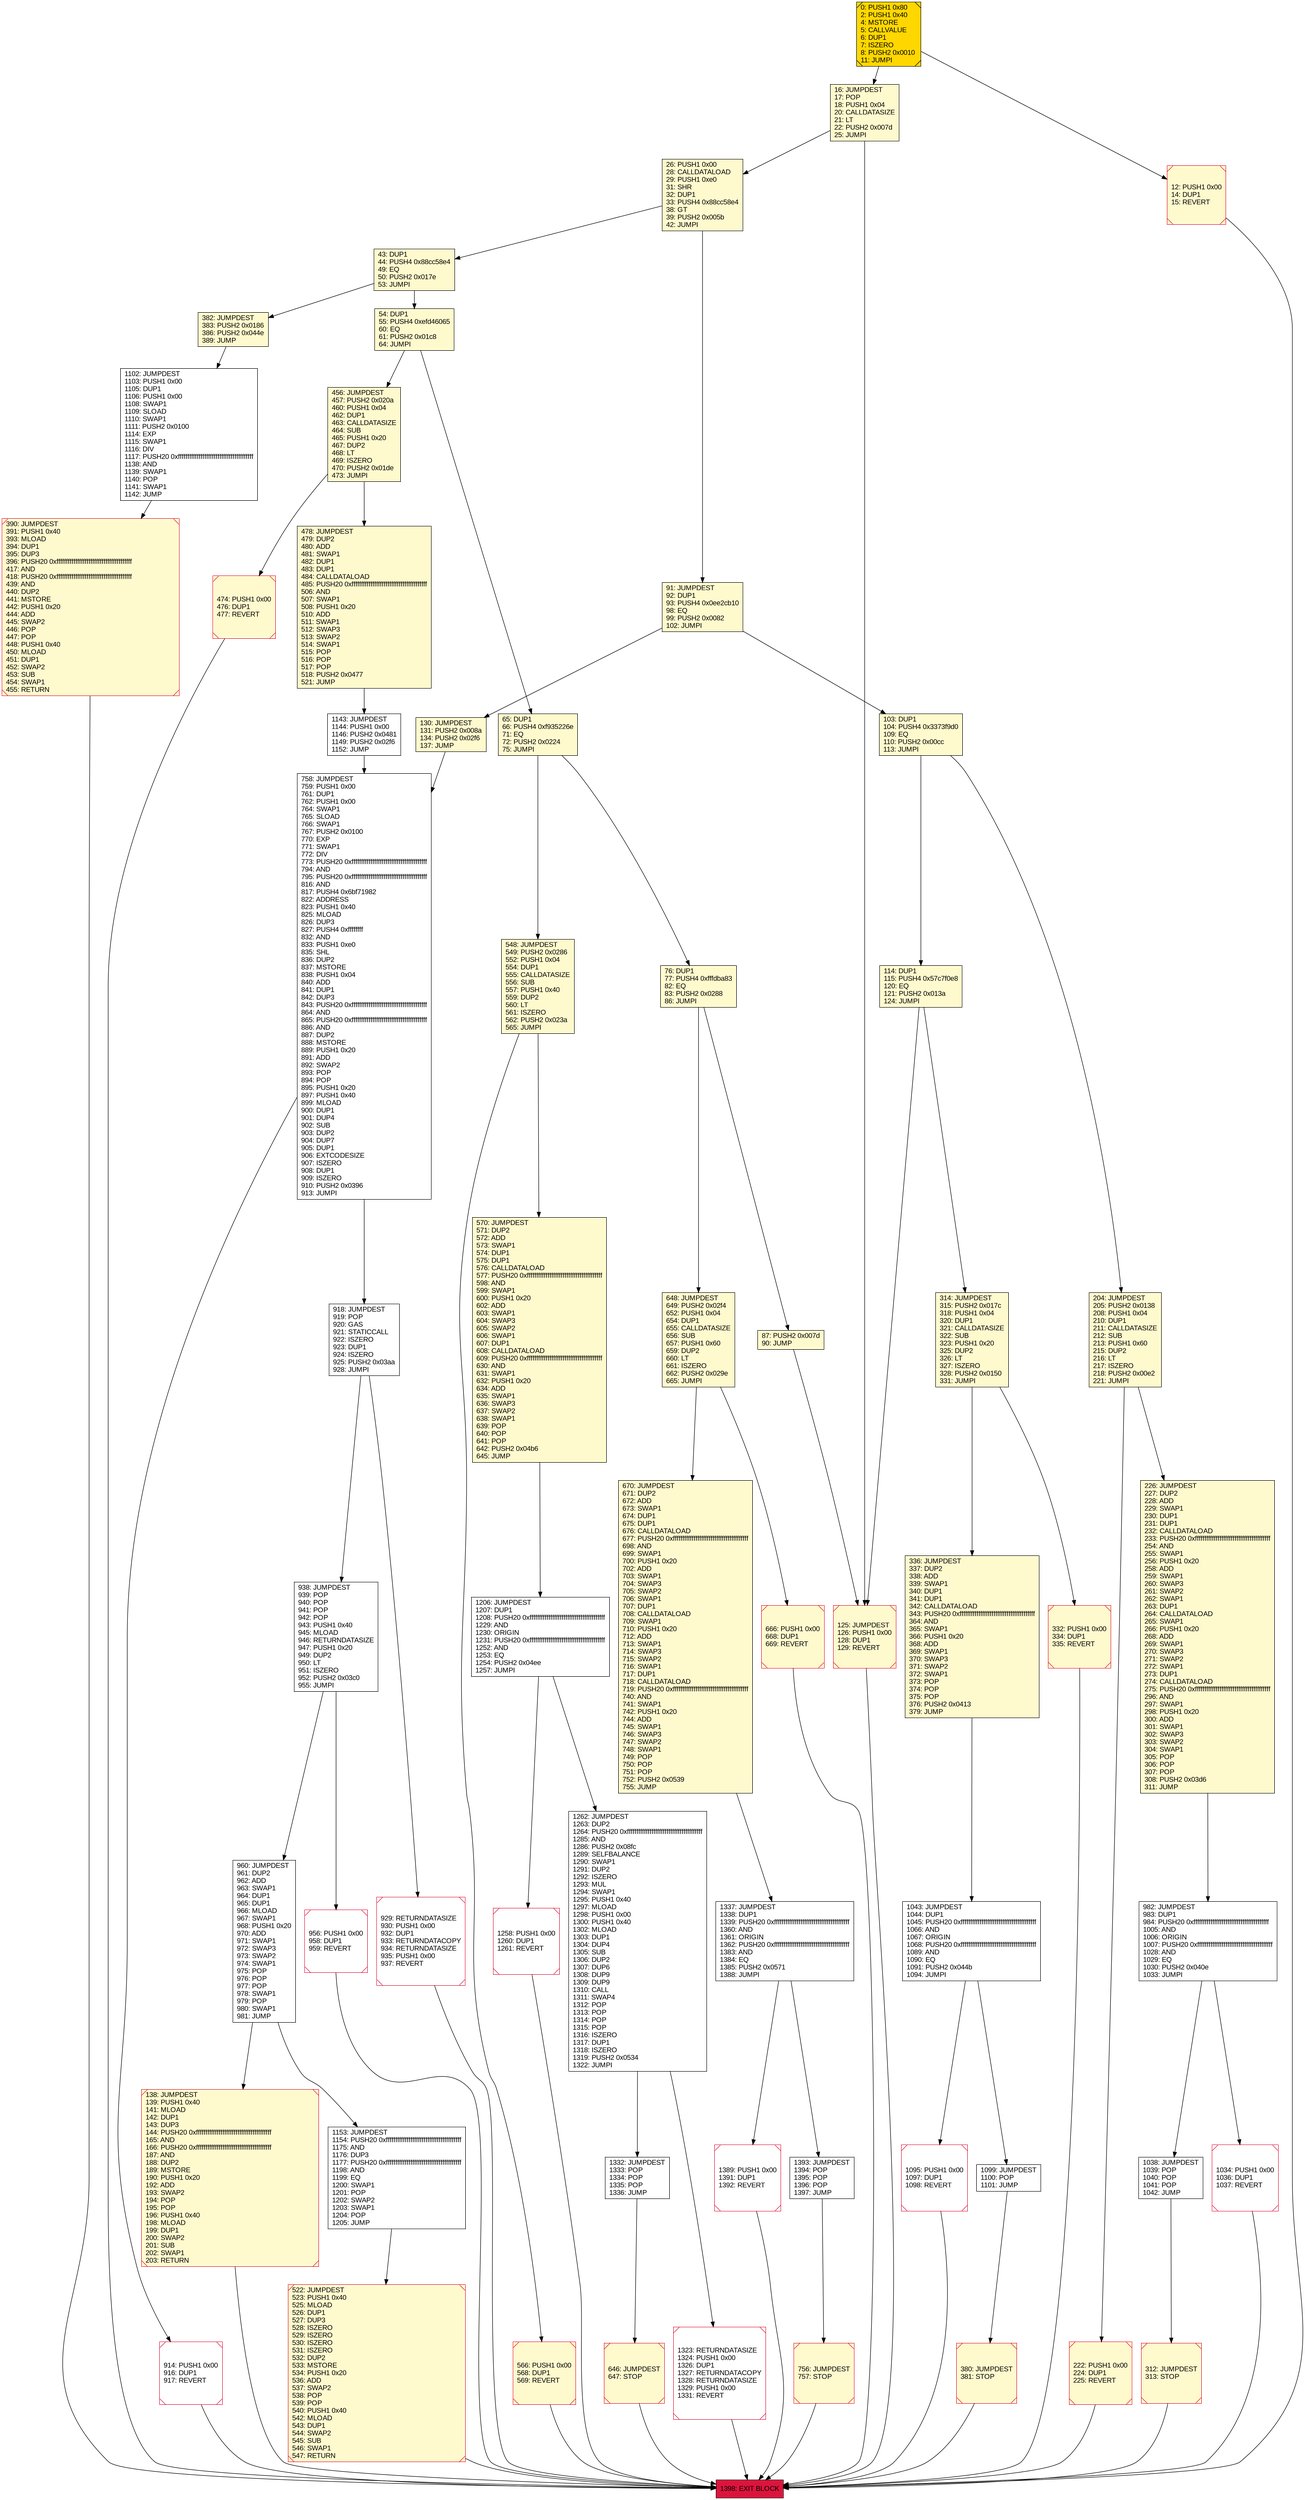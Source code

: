 digraph G {
bgcolor=transparent rankdir=UD;
node [shape=box style=filled color=black fillcolor=white fontname=arial fontcolor=black];
570 [label="570: JUMPDEST\l571: DUP2\l572: ADD\l573: SWAP1\l574: DUP1\l575: DUP1\l576: CALLDATALOAD\l577: PUSH20 0xffffffffffffffffffffffffffffffffffffffff\l598: AND\l599: SWAP1\l600: PUSH1 0x20\l602: ADD\l603: SWAP1\l604: SWAP3\l605: SWAP2\l606: SWAP1\l607: DUP1\l608: CALLDATALOAD\l609: PUSH20 0xffffffffffffffffffffffffffffffffffffffff\l630: AND\l631: SWAP1\l632: PUSH1 0x20\l634: ADD\l635: SWAP1\l636: SWAP3\l637: SWAP2\l638: SWAP1\l639: POP\l640: POP\l641: POP\l642: PUSH2 0x04b6\l645: JUMP\l" fillcolor=lemonchiffon ];
76 [label="76: DUP1\l77: PUSH4 0xfffdba83\l82: EQ\l83: PUSH2 0x0288\l86: JUMPI\l" fillcolor=lemonchiffon ];
87 [label="87: PUSH2 0x007d\l90: JUMP\l" fillcolor=lemonchiffon ];
982 [label="982: JUMPDEST\l983: DUP1\l984: PUSH20 0xffffffffffffffffffffffffffffffffffffffff\l1005: AND\l1006: ORIGIN\l1007: PUSH20 0xffffffffffffffffffffffffffffffffffffffff\l1028: AND\l1029: EQ\l1030: PUSH2 0x040e\l1033: JUMPI\l" ];
204 [label="204: JUMPDEST\l205: PUSH2 0x0138\l208: PUSH1 0x04\l210: DUP1\l211: CALLDATASIZE\l212: SUB\l213: PUSH1 0x60\l215: DUP2\l216: LT\l217: ISZERO\l218: PUSH2 0x00e2\l221: JUMPI\l" fillcolor=lemonchiffon ];
1393 [label="1393: JUMPDEST\l1394: POP\l1395: POP\l1396: POP\l1397: JUMP\l" ];
226 [label="226: JUMPDEST\l227: DUP2\l228: ADD\l229: SWAP1\l230: DUP1\l231: DUP1\l232: CALLDATALOAD\l233: PUSH20 0xffffffffffffffffffffffffffffffffffffffff\l254: AND\l255: SWAP1\l256: PUSH1 0x20\l258: ADD\l259: SWAP1\l260: SWAP3\l261: SWAP2\l262: SWAP1\l263: DUP1\l264: CALLDATALOAD\l265: SWAP1\l266: PUSH1 0x20\l268: ADD\l269: SWAP1\l270: SWAP3\l271: SWAP2\l272: SWAP1\l273: DUP1\l274: CALLDATALOAD\l275: PUSH20 0xffffffffffffffffffffffffffffffffffffffff\l296: AND\l297: SWAP1\l298: PUSH1 0x20\l300: ADD\l301: SWAP1\l302: SWAP3\l303: SWAP2\l304: SWAP1\l305: POP\l306: POP\l307: POP\l308: PUSH2 0x03d6\l311: JUMP\l" fillcolor=lemonchiffon ];
91 [label="91: JUMPDEST\l92: DUP1\l93: PUSH4 0x0ee2cb10\l98: EQ\l99: PUSH2 0x0082\l102: JUMPI\l" fillcolor=lemonchiffon ];
646 [label="646: JUMPDEST\l647: STOP\l" fillcolor=lemonchiffon shape=Msquare color=crimson ];
336 [label="336: JUMPDEST\l337: DUP2\l338: ADD\l339: SWAP1\l340: DUP1\l341: DUP1\l342: CALLDATALOAD\l343: PUSH20 0xffffffffffffffffffffffffffffffffffffffff\l364: AND\l365: SWAP1\l366: PUSH1 0x20\l368: ADD\l369: SWAP1\l370: SWAP3\l371: SWAP2\l372: SWAP1\l373: POP\l374: POP\l375: POP\l376: PUSH2 0x0413\l379: JUMP\l" fillcolor=lemonchiffon ];
566 [label="566: PUSH1 0x00\l568: DUP1\l569: REVERT\l" fillcolor=lemonchiffon shape=Msquare color=crimson ];
0 [label="0: PUSH1 0x80\l2: PUSH1 0x40\l4: MSTORE\l5: CALLVALUE\l6: DUP1\l7: ISZERO\l8: PUSH2 0x0010\l11: JUMPI\l" fillcolor=lemonchiffon shape=Msquare fillcolor=gold ];
670 [label="670: JUMPDEST\l671: DUP2\l672: ADD\l673: SWAP1\l674: DUP1\l675: DUP1\l676: CALLDATALOAD\l677: PUSH20 0xffffffffffffffffffffffffffffffffffffffff\l698: AND\l699: SWAP1\l700: PUSH1 0x20\l702: ADD\l703: SWAP1\l704: SWAP3\l705: SWAP2\l706: SWAP1\l707: DUP1\l708: CALLDATALOAD\l709: SWAP1\l710: PUSH1 0x20\l712: ADD\l713: SWAP1\l714: SWAP3\l715: SWAP2\l716: SWAP1\l717: DUP1\l718: CALLDATALOAD\l719: PUSH20 0xffffffffffffffffffffffffffffffffffffffff\l740: AND\l741: SWAP1\l742: PUSH1 0x20\l744: ADD\l745: SWAP1\l746: SWAP3\l747: SWAP2\l748: SWAP1\l749: POP\l750: POP\l751: POP\l752: PUSH2 0x0539\l755: JUMP\l" fillcolor=lemonchiffon ];
1043 [label="1043: JUMPDEST\l1044: DUP1\l1045: PUSH20 0xffffffffffffffffffffffffffffffffffffffff\l1066: AND\l1067: ORIGIN\l1068: PUSH20 0xffffffffffffffffffffffffffffffffffffffff\l1089: AND\l1090: EQ\l1091: PUSH2 0x044b\l1094: JUMPI\l" ];
1206 [label="1206: JUMPDEST\l1207: DUP1\l1208: PUSH20 0xffffffffffffffffffffffffffffffffffffffff\l1229: AND\l1230: ORIGIN\l1231: PUSH20 0xffffffffffffffffffffffffffffffffffffffff\l1252: AND\l1253: EQ\l1254: PUSH2 0x04ee\l1257: JUMPI\l" ];
956 [label="956: PUSH1 0x00\l958: DUP1\l959: REVERT\l" shape=Msquare color=crimson ];
16 [label="16: JUMPDEST\l17: POP\l18: PUSH1 0x04\l20: CALLDATASIZE\l21: LT\l22: PUSH2 0x007d\l25: JUMPI\l" fillcolor=lemonchiffon ];
54 [label="54: DUP1\l55: PUSH4 0xefd46065\l60: EQ\l61: PUSH2 0x01c8\l64: JUMPI\l" fillcolor=lemonchiffon ];
938 [label="938: JUMPDEST\l939: POP\l940: POP\l941: POP\l942: POP\l943: PUSH1 0x40\l945: MLOAD\l946: RETURNDATASIZE\l947: PUSH1 0x20\l949: DUP2\l950: LT\l951: ISZERO\l952: PUSH2 0x03c0\l955: JUMPI\l" ];
1034 [label="1034: PUSH1 0x00\l1036: DUP1\l1037: REVERT\l" shape=Msquare color=crimson ];
114 [label="114: DUP1\l115: PUSH4 0x57c7f0e8\l120: EQ\l121: PUSH2 0x013a\l124: JUMPI\l" fillcolor=lemonchiffon ];
312 [label="312: JUMPDEST\l313: STOP\l" fillcolor=lemonchiffon shape=Msquare color=crimson ];
12 [label="12: PUSH1 0x00\l14: DUP1\l15: REVERT\l" fillcolor=lemonchiffon shape=Msquare color=crimson ];
26 [label="26: PUSH1 0x00\l28: CALLDATALOAD\l29: PUSH1 0xe0\l31: SHR\l32: DUP1\l33: PUSH4 0x88cc58e4\l38: GT\l39: PUSH2 0x005b\l42: JUMPI\l" fillcolor=lemonchiffon ];
1323 [label="1323: RETURNDATASIZE\l1324: PUSH1 0x00\l1326: DUP1\l1327: RETURNDATACOPY\l1328: RETURNDATASIZE\l1329: PUSH1 0x00\l1331: REVERT\l" shape=Msquare color=crimson ];
914 [label="914: PUSH1 0x00\l916: DUP1\l917: REVERT\l" shape=Msquare color=crimson ];
522 [label="522: JUMPDEST\l523: PUSH1 0x40\l525: MLOAD\l526: DUP1\l527: DUP3\l528: ISZERO\l529: ISZERO\l530: ISZERO\l531: ISZERO\l532: DUP2\l533: MSTORE\l534: PUSH1 0x20\l536: ADD\l537: SWAP2\l538: POP\l539: POP\l540: PUSH1 0x40\l542: MLOAD\l543: DUP1\l544: SWAP2\l545: SUB\l546: SWAP1\l547: RETURN\l" fillcolor=lemonchiffon shape=Msquare color=crimson ];
960 [label="960: JUMPDEST\l961: DUP2\l962: ADD\l963: SWAP1\l964: DUP1\l965: DUP1\l966: MLOAD\l967: SWAP1\l968: PUSH1 0x20\l970: ADD\l971: SWAP1\l972: SWAP3\l973: SWAP2\l974: SWAP1\l975: POP\l976: POP\l977: POP\l978: SWAP1\l979: POP\l980: SWAP1\l981: JUMP\l" ];
1262 [label="1262: JUMPDEST\l1263: DUP2\l1264: PUSH20 0xffffffffffffffffffffffffffffffffffffffff\l1285: AND\l1286: PUSH2 0x08fc\l1289: SELFBALANCE\l1290: SWAP1\l1291: DUP2\l1292: ISZERO\l1293: MUL\l1294: SWAP1\l1295: PUSH1 0x40\l1297: MLOAD\l1298: PUSH1 0x00\l1300: PUSH1 0x40\l1302: MLOAD\l1303: DUP1\l1304: DUP4\l1305: SUB\l1306: DUP2\l1307: DUP6\l1308: DUP9\l1309: DUP9\l1310: CALL\l1311: SWAP4\l1312: POP\l1313: POP\l1314: POP\l1315: POP\l1316: ISZERO\l1317: DUP1\l1318: ISZERO\l1319: PUSH2 0x0534\l1322: JUMPI\l" ];
929 [label="929: RETURNDATASIZE\l930: PUSH1 0x00\l932: DUP1\l933: RETURNDATACOPY\l934: RETURNDATASIZE\l935: PUSH1 0x00\l937: REVERT\l" shape=Msquare color=crimson ];
130 [label="130: JUMPDEST\l131: PUSH2 0x008a\l134: PUSH2 0x02f6\l137: JUMP\l" fillcolor=lemonchiffon ];
666 [label="666: PUSH1 0x00\l668: DUP1\l669: REVERT\l" fillcolor=lemonchiffon shape=Msquare color=crimson ];
65 [label="65: DUP1\l66: PUSH4 0xf935226e\l71: EQ\l72: PUSH2 0x0224\l75: JUMPI\l" fillcolor=lemonchiffon ];
1258 [label="1258: PUSH1 0x00\l1260: DUP1\l1261: REVERT\l" shape=Msquare color=crimson ];
758 [label="758: JUMPDEST\l759: PUSH1 0x00\l761: DUP1\l762: PUSH1 0x00\l764: SWAP1\l765: SLOAD\l766: SWAP1\l767: PUSH2 0x0100\l770: EXP\l771: SWAP1\l772: DIV\l773: PUSH20 0xffffffffffffffffffffffffffffffffffffffff\l794: AND\l795: PUSH20 0xffffffffffffffffffffffffffffffffffffffff\l816: AND\l817: PUSH4 0x6bf71982\l822: ADDRESS\l823: PUSH1 0x40\l825: MLOAD\l826: DUP3\l827: PUSH4 0xffffffff\l832: AND\l833: PUSH1 0xe0\l835: SHL\l836: DUP2\l837: MSTORE\l838: PUSH1 0x04\l840: ADD\l841: DUP1\l842: DUP3\l843: PUSH20 0xffffffffffffffffffffffffffffffffffffffff\l864: AND\l865: PUSH20 0xffffffffffffffffffffffffffffffffffffffff\l886: AND\l887: DUP2\l888: MSTORE\l889: PUSH1 0x20\l891: ADD\l892: SWAP2\l893: POP\l894: POP\l895: PUSH1 0x20\l897: PUSH1 0x40\l899: MLOAD\l900: DUP1\l901: DUP4\l902: SUB\l903: DUP2\l904: DUP7\l905: DUP1\l906: EXTCODESIZE\l907: ISZERO\l908: DUP1\l909: ISZERO\l910: PUSH2 0x0396\l913: JUMPI\l" ];
1389 [label="1389: PUSH1 0x00\l1391: DUP1\l1392: REVERT\l" shape=Msquare color=crimson ];
1143 [label="1143: JUMPDEST\l1144: PUSH1 0x00\l1146: PUSH2 0x0481\l1149: PUSH2 0x02f6\l1152: JUMP\l" ];
456 [label="456: JUMPDEST\l457: PUSH2 0x020a\l460: PUSH1 0x04\l462: DUP1\l463: CALLDATASIZE\l464: SUB\l465: PUSH1 0x20\l467: DUP2\l468: LT\l469: ISZERO\l470: PUSH2 0x01de\l473: JUMPI\l" fillcolor=lemonchiffon ];
390 [label="390: JUMPDEST\l391: PUSH1 0x40\l393: MLOAD\l394: DUP1\l395: DUP3\l396: PUSH20 0xffffffffffffffffffffffffffffffffffffffff\l417: AND\l418: PUSH20 0xffffffffffffffffffffffffffffffffffffffff\l439: AND\l440: DUP2\l441: MSTORE\l442: PUSH1 0x20\l444: ADD\l445: SWAP2\l446: POP\l447: POP\l448: PUSH1 0x40\l450: MLOAD\l451: DUP1\l452: SWAP2\l453: SUB\l454: SWAP1\l455: RETURN\l" fillcolor=lemonchiffon shape=Msquare color=crimson ];
1153 [label="1153: JUMPDEST\l1154: PUSH20 0xffffffffffffffffffffffffffffffffffffffff\l1175: AND\l1176: DUP3\l1177: PUSH20 0xffffffffffffffffffffffffffffffffffffffff\l1198: AND\l1199: EQ\l1200: SWAP1\l1201: POP\l1202: SWAP2\l1203: SWAP1\l1204: POP\l1205: JUMP\l" ];
1332 [label="1332: JUMPDEST\l1333: POP\l1334: POP\l1335: POP\l1336: JUMP\l" ];
138 [label="138: JUMPDEST\l139: PUSH1 0x40\l141: MLOAD\l142: DUP1\l143: DUP3\l144: PUSH20 0xffffffffffffffffffffffffffffffffffffffff\l165: AND\l166: PUSH20 0xffffffffffffffffffffffffffffffffffffffff\l187: AND\l188: DUP2\l189: MSTORE\l190: PUSH1 0x20\l192: ADD\l193: SWAP2\l194: POP\l195: POP\l196: PUSH1 0x40\l198: MLOAD\l199: DUP1\l200: SWAP2\l201: SUB\l202: SWAP1\l203: RETURN\l" fillcolor=lemonchiffon shape=Msquare color=crimson ];
1102 [label="1102: JUMPDEST\l1103: PUSH1 0x00\l1105: DUP1\l1106: PUSH1 0x00\l1108: SWAP1\l1109: SLOAD\l1110: SWAP1\l1111: PUSH2 0x0100\l1114: EXP\l1115: SWAP1\l1116: DIV\l1117: PUSH20 0xffffffffffffffffffffffffffffffffffffffff\l1138: AND\l1139: SWAP1\l1140: POP\l1141: SWAP1\l1142: JUMP\l" ];
478 [label="478: JUMPDEST\l479: DUP2\l480: ADD\l481: SWAP1\l482: DUP1\l483: DUP1\l484: CALLDATALOAD\l485: PUSH20 0xffffffffffffffffffffffffffffffffffffffff\l506: AND\l507: SWAP1\l508: PUSH1 0x20\l510: ADD\l511: SWAP1\l512: SWAP3\l513: SWAP2\l514: SWAP1\l515: POP\l516: POP\l517: POP\l518: PUSH2 0x0477\l521: JUMP\l" fillcolor=lemonchiffon ];
1337 [label="1337: JUMPDEST\l1338: DUP1\l1339: PUSH20 0xffffffffffffffffffffffffffffffffffffffff\l1360: AND\l1361: ORIGIN\l1362: PUSH20 0xffffffffffffffffffffffffffffffffffffffff\l1383: AND\l1384: EQ\l1385: PUSH2 0x0571\l1388: JUMPI\l" ];
103 [label="103: DUP1\l104: PUSH4 0x3373f9d0\l109: EQ\l110: PUSH2 0x00cc\l113: JUMPI\l" fillcolor=lemonchiffon ];
648 [label="648: JUMPDEST\l649: PUSH2 0x02f4\l652: PUSH1 0x04\l654: DUP1\l655: CALLDATASIZE\l656: SUB\l657: PUSH1 0x60\l659: DUP2\l660: LT\l661: ISZERO\l662: PUSH2 0x029e\l665: JUMPI\l" fillcolor=lemonchiffon ];
756 [label="756: JUMPDEST\l757: STOP\l" fillcolor=lemonchiffon shape=Msquare color=crimson ];
1095 [label="1095: PUSH1 0x00\l1097: DUP1\l1098: REVERT\l" shape=Msquare color=crimson ];
380 [label="380: JUMPDEST\l381: STOP\l" fillcolor=lemonchiffon shape=Msquare color=crimson ];
314 [label="314: JUMPDEST\l315: PUSH2 0x017c\l318: PUSH1 0x04\l320: DUP1\l321: CALLDATASIZE\l322: SUB\l323: PUSH1 0x20\l325: DUP2\l326: LT\l327: ISZERO\l328: PUSH2 0x0150\l331: JUMPI\l" fillcolor=lemonchiffon ];
548 [label="548: JUMPDEST\l549: PUSH2 0x0286\l552: PUSH1 0x04\l554: DUP1\l555: CALLDATASIZE\l556: SUB\l557: PUSH1 0x40\l559: DUP2\l560: LT\l561: ISZERO\l562: PUSH2 0x023a\l565: JUMPI\l" fillcolor=lemonchiffon ];
1099 [label="1099: JUMPDEST\l1100: POP\l1101: JUMP\l" ];
332 [label="332: PUSH1 0x00\l334: DUP1\l335: REVERT\l" fillcolor=lemonchiffon shape=Msquare color=crimson ];
43 [label="43: DUP1\l44: PUSH4 0x88cc58e4\l49: EQ\l50: PUSH2 0x017e\l53: JUMPI\l" fillcolor=lemonchiffon ];
1038 [label="1038: JUMPDEST\l1039: POP\l1040: POP\l1041: POP\l1042: JUMP\l" ];
382 [label="382: JUMPDEST\l383: PUSH2 0x0186\l386: PUSH2 0x044e\l389: JUMP\l" fillcolor=lemonchiffon ];
1398 [label="1398: EXIT BLOCK\l" fillcolor=crimson ];
125 [label="125: JUMPDEST\l126: PUSH1 0x00\l128: DUP1\l129: REVERT\l" fillcolor=lemonchiffon shape=Msquare color=crimson ];
474 [label="474: PUSH1 0x00\l476: DUP1\l477: REVERT\l" fillcolor=lemonchiffon shape=Msquare color=crimson ];
918 [label="918: JUMPDEST\l919: POP\l920: GAS\l921: STATICCALL\l922: ISZERO\l923: DUP1\l924: ISZERO\l925: PUSH2 0x03aa\l928: JUMPI\l" ];
222 [label="222: PUSH1 0x00\l224: DUP1\l225: REVERT\l" fillcolor=lemonchiffon shape=Msquare color=crimson ];
76 -> 87;
1099 -> 380;
314 -> 332;
456 -> 478;
222 -> 1398;
336 -> 1043;
1262 -> 1323;
478 -> 1143;
16 -> 26;
474 -> 1398;
125 -> 1398;
1102 -> 390;
1095 -> 1398;
1337 -> 1389;
938 -> 960;
756 -> 1398;
226 -> 982;
204 -> 226;
43 -> 382;
570 -> 1206;
332 -> 1398;
1143 -> 758;
380 -> 1398;
1206 -> 1262;
390 -> 1398;
65 -> 548;
91 -> 130;
982 -> 1034;
138 -> 1398;
382 -> 1102;
456 -> 474;
758 -> 918;
0 -> 12;
938 -> 956;
0 -> 16;
1389 -> 1398;
26 -> 91;
1258 -> 1398;
522 -> 1398;
26 -> 43;
1038 -> 312;
670 -> 1337;
914 -> 1398;
1323 -> 1398;
114 -> 314;
648 -> 670;
918 -> 929;
1332 -> 646;
43 -> 54;
929 -> 1398;
1337 -> 1393;
65 -> 76;
666 -> 1398;
91 -> 103;
1206 -> 1258;
103 -> 204;
114 -> 125;
918 -> 938;
76 -> 648;
312 -> 1398;
12 -> 1398;
16 -> 125;
1034 -> 1398;
566 -> 1398;
960 -> 138;
1153 -> 522;
646 -> 1398;
648 -> 666;
982 -> 1038;
956 -> 1398;
1262 -> 1332;
54 -> 65;
548 -> 570;
960 -> 1153;
54 -> 456;
1393 -> 756;
103 -> 114;
204 -> 222;
1043 -> 1099;
130 -> 758;
314 -> 336;
548 -> 566;
1043 -> 1095;
87 -> 125;
758 -> 914;
}